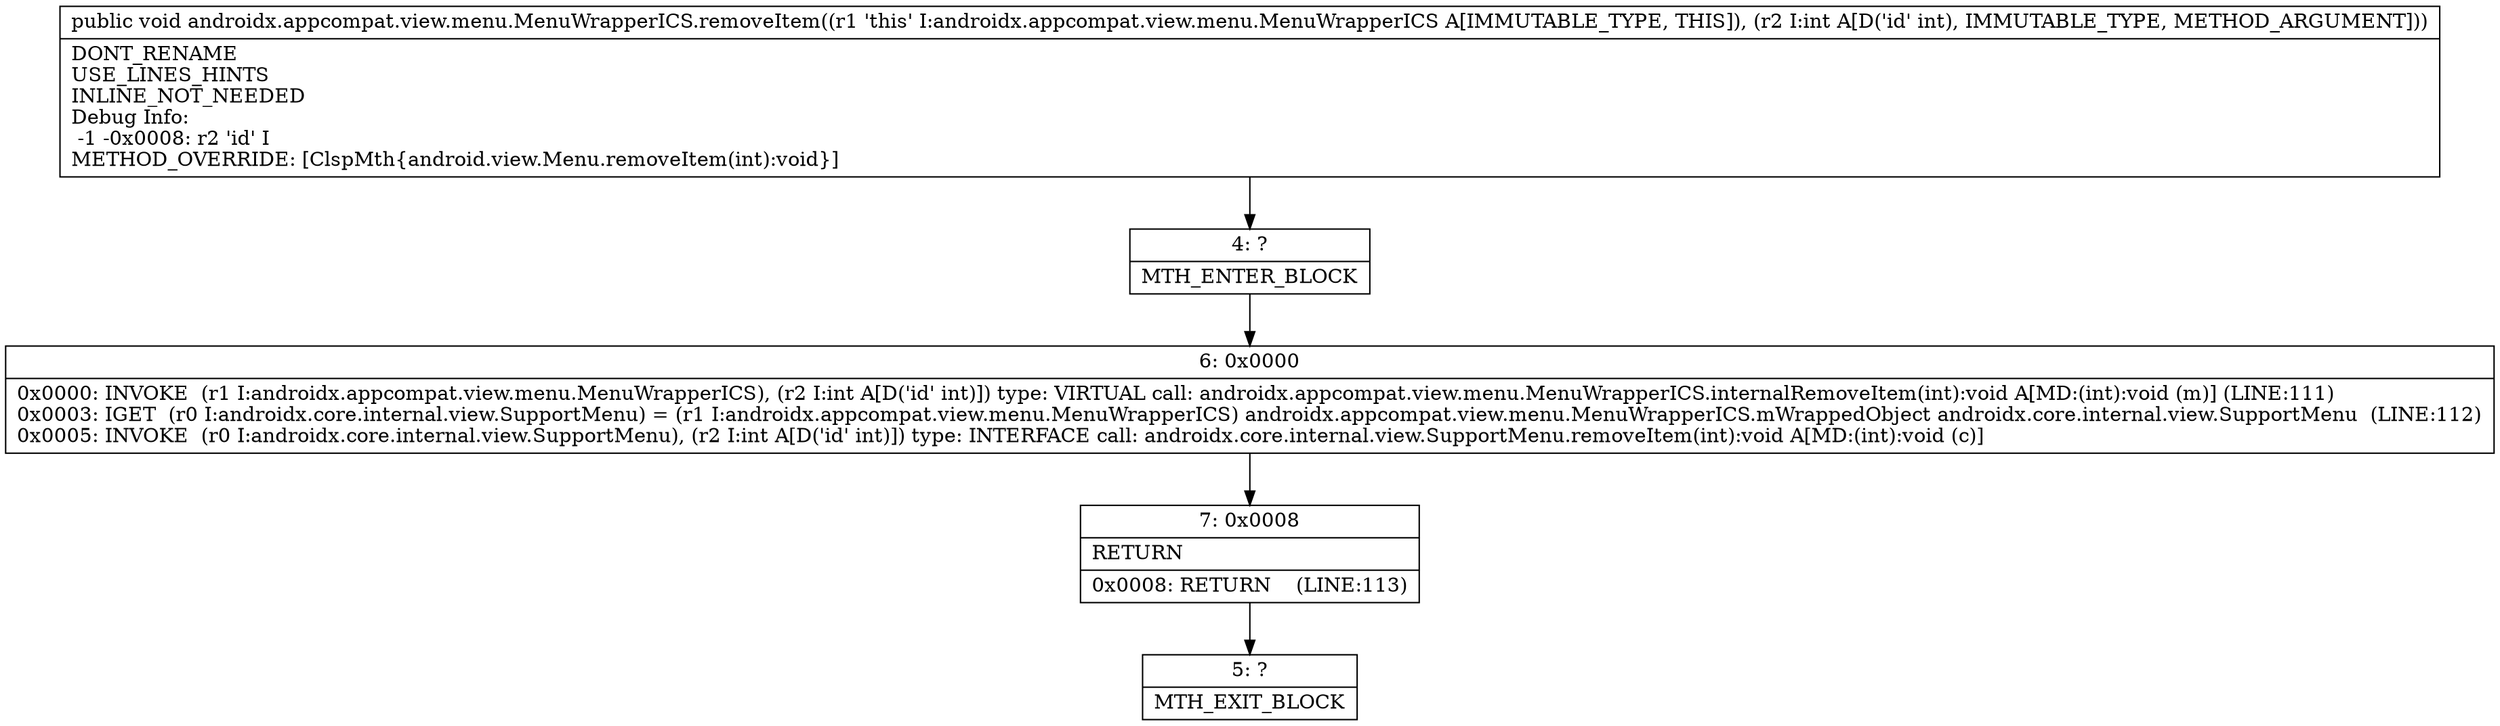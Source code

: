 digraph "CFG forandroidx.appcompat.view.menu.MenuWrapperICS.removeItem(I)V" {
Node_4 [shape=record,label="{4\:\ ?|MTH_ENTER_BLOCK\l}"];
Node_6 [shape=record,label="{6\:\ 0x0000|0x0000: INVOKE  (r1 I:androidx.appcompat.view.menu.MenuWrapperICS), (r2 I:int A[D('id' int)]) type: VIRTUAL call: androidx.appcompat.view.menu.MenuWrapperICS.internalRemoveItem(int):void A[MD:(int):void (m)] (LINE:111)\l0x0003: IGET  (r0 I:androidx.core.internal.view.SupportMenu) = (r1 I:androidx.appcompat.view.menu.MenuWrapperICS) androidx.appcompat.view.menu.MenuWrapperICS.mWrappedObject androidx.core.internal.view.SupportMenu  (LINE:112)\l0x0005: INVOKE  (r0 I:androidx.core.internal.view.SupportMenu), (r2 I:int A[D('id' int)]) type: INTERFACE call: androidx.core.internal.view.SupportMenu.removeItem(int):void A[MD:(int):void (c)]\l}"];
Node_7 [shape=record,label="{7\:\ 0x0008|RETURN\l|0x0008: RETURN    (LINE:113)\l}"];
Node_5 [shape=record,label="{5\:\ ?|MTH_EXIT_BLOCK\l}"];
MethodNode[shape=record,label="{public void androidx.appcompat.view.menu.MenuWrapperICS.removeItem((r1 'this' I:androidx.appcompat.view.menu.MenuWrapperICS A[IMMUTABLE_TYPE, THIS]), (r2 I:int A[D('id' int), IMMUTABLE_TYPE, METHOD_ARGUMENT]))  | DONT_RENAME\lUSE_LINES_HINTS\lINLINE_NOT_NEEDED\lDebug Info:\l  \-1 \-0x0008: r2 'id' I\lMETHOD_OVERRIDE: [ClspMth\{android.view.Menu.removeItem(int):void\}]\l}"];
MethodNode -> Node_4;Node_4 -> Node_6;
Node_6 -> Node_7;
Node_7 -> Node_5;
}

